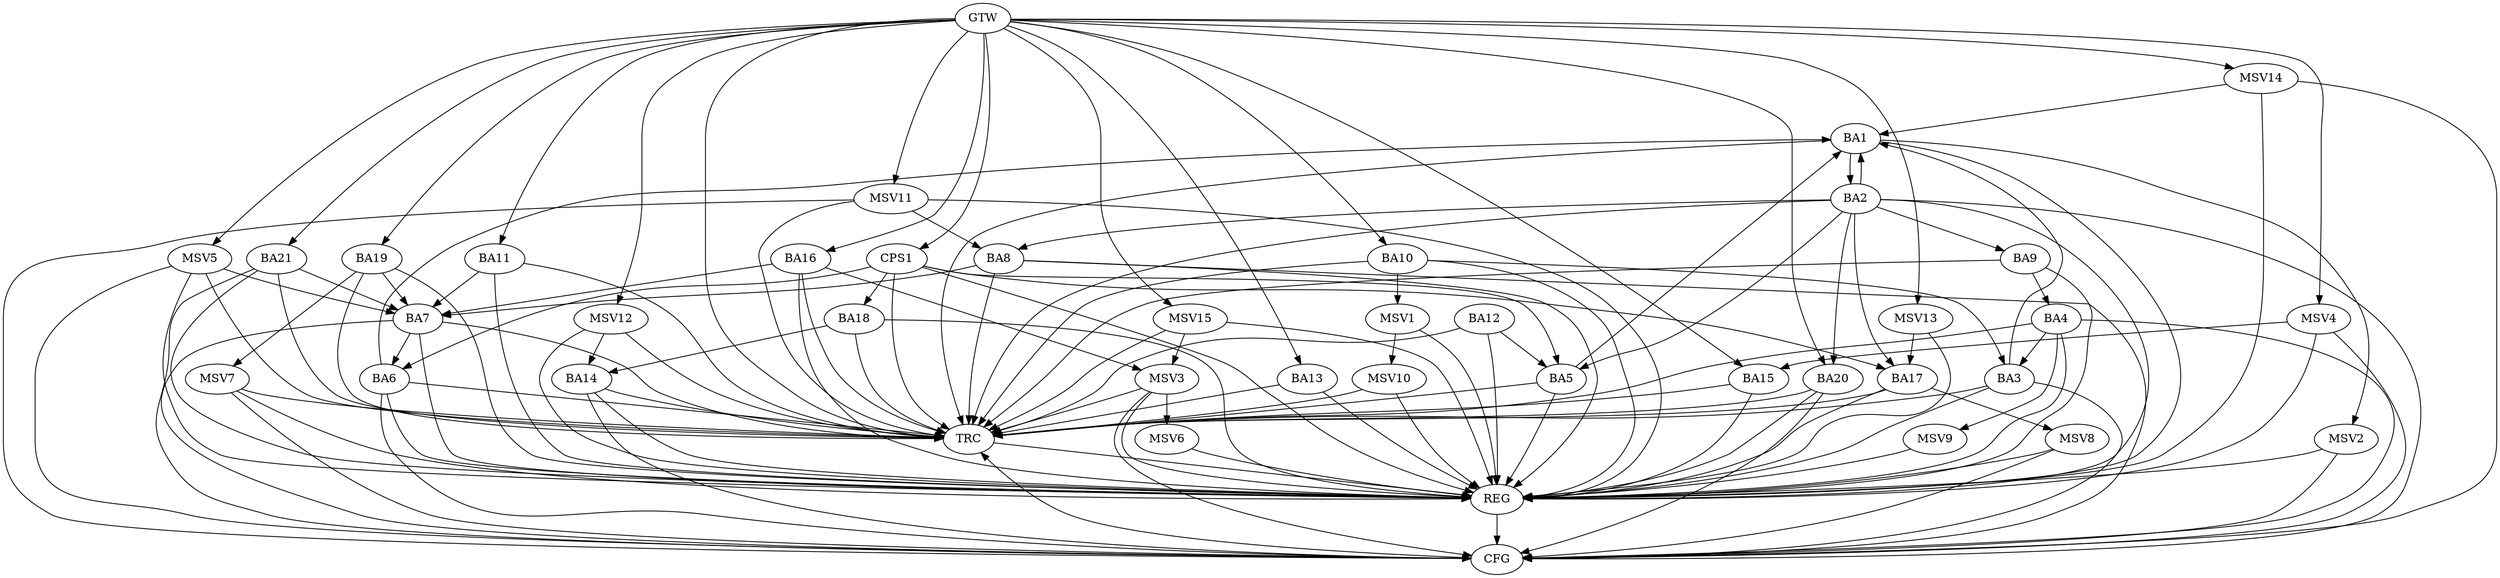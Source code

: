 strict digraph G {
  BA1 [ label="BA1" ];
  BA2 [ label="BA2" ];
  BA3 [ label="BA3" ];
  BA4 [ label="BA4" ];
  BA5 [ label="BA5" ];
  BA6 [ label="BA6" ];
  BA7 [ label="BA7" ];
  BA8 [ label="BA8" ];
  BA9 [ label="BA9" ];
  BA10 [ label="BA10" ];
  BA11 [ label="BA11" ];
  BA12 [ label="BA12" ];
  BA13 [ label="BA13" ];
  BA14 [ label="BA14" ];
  BA15 [ label="BA15" ];
  BA16 [ label="BA16" ];
  BA17 [ label="BA17" ];
  BA18 [ label="BA18" ];
  BA19 [ label="BA19" ];
  BA20 [ label="BA20" ];
  BA21 [ label="BA21" ];
  CPS1 [ label="CPS1" ];
  GTW [ label="GTW" ];
  REG [ label="REG" ];
  CFG [ label="CFG" ];
  TRC [ label="TRC" ];
  MSV1 [ label="MSV1" ];
  MSV2 [ label="MSV2" ];
  MSV3 [ label="MSV3" ];
  MSV4 [ label="MSV4" ];
  MSV5 [ label="MSV5" ];
  MSV6 [ label="MSV6" ];
  MSV7 [ label="MSV7" ];
  MSV8 [ label="MSV8" ];
  MSV9 [ label="MSV9" ];
  MSV10 [ label="MSV10" ];
  MSV11 [ label="MSV11" ];
  MSV12 [ label="MSV12" ];
  MSV13 [ label="MSV13" ];
  MSV14 [ label="MSV14" ];
  MSV15 [ label="MSV15" ];
  BA1 -> BA2;
  BA2 -> BA1;
  BA3 -> BA1;
  BA4 -> BA3;
  BA5 -> BA1;
  BA6 -> BA1;
  BA7 -> BA6;
  BA8 -> BA7;
  BA9 -> BA4;
  BA10 -> BA3;
  BA11 -> BA7;
  BA12 -> BA5;
  BA16 -> BA7;
  BA18 -> BA14;
  BA19 -> BA7;
  BA21 -> BA7;
  CPS1 -> BA18;
  CPS1 -> BA17;
  CPS1 -> BA5;
  CPS1 -> BA6;
  GTW -> BA10;
  GTW -> BA11;
  GTW -> BA13;
  GTW -> BA15;
  GTW -> BA16;
  GTW -> BA19;
  GTW -> BA20;
  GTW -> BA21;
  GTW -> CPS1;
  BA1 -> REG;
  BA2 -> REG;
  BA3 -> REG;
  BA4 -> REG;
  BA5 -> REG;
  BA6 -> REG;
  BA7 -> REG;
  BA8 -> REG;
  BA9 -> REG;
  BA10 -> REG;
  BA11 -> REG;
  BA12 -> REG;
  BA13 -> REG;
  BA14 -> REG;
  BA15 -> REG;
  BA16 -> REG;
  BA17 -> REG;
  BA18 -> REG;
  BA19 -> REG;
  BA20 -> REG;
  BA21 -> REG;
  CPS1 -> REG;
  BA14 -> CFG;
  BA21 -> CFG;
  BA7 -> CFG;
  BA8 -> CFG;
  BA20 -> CFG;
  BA4 -> CFG;
  BA3 -> CFG;
  BA6 -> CFG;
  BA2 -> CFG;
  REG -> CFG;
  BA1 -> TRC;
  BA2 -> TRC;
  BA3 -> TRC;
  BA4 -> TRC;
  BA5 -> TRC;
  BA6 -> TRC;
  BA7 -> TRC;
  BA8 -> TRC;
  BA9 -> TRC;
  BA10 -> TRC;
  BA11 -> TRC;
  BA12 -> TRC;
  BA13 -> TRC;
  BA14 -> TRC;
  BA15 -> TRC;
  BA16 -> TRC;
  BA17 -> TRC;
  BA18 -> TRC;
  BA19 -> TRC;
  BA20 -> TRC;
  BA21 -> TRC;
  CPS1 -> TRC;
  GTW -> TRC;
  CFG -> TRC;
  TRC -> REG;
  BA2 -> BA5;
  BA2 -> BA8;
  BA2 -> BA9;
  BA2 -> BA20;
  BA2 -> BA17;
  BA10 -> MSV1;
  MSV1 -> REG;
  BA1 -> MSV2;
  MSV2 -> REG;
  MSV2 -> CFG;
  BA16 -> MSV3;
  MSV3 -> REG;
  MSV3 -> TRC;
  MSV3 -> CFG;
  MSV4 -> BA15;
  GTW -> MSV4;
  MSV4 -> REG;
  MSV4 -> CFG;
  MSV5 -> BA7;
  GTW -> MSV5;
  MSV5 -> REG;
  MSV5 -> TRC;
  MSV5 -> CFG;
  MSV3 -> MSV6;
  MSV6 -> REG;
  BA19 -> MSV7;
  MSV7 -> REG;
  MSV7 -> TRC;
  MSV7 -> CFG;
  BA17 -> MSV8;
  MSV8 -> REG;
  MSV8 -> CFG;
  BA4 -> MSV9;
  MSV9 -> REG;
  MSV1 -> MSV10;
  MSV10 -> REG;
  MSV10 -> TRC;
  MSV11 -> BA8;
  GTW -> MSV11;
  MSV11 -> REG;
  MSV11 -> TRC;
  MSV11 -> CFG;
  MSV12 -> BA14;
  GTW -> MSV12;
  MSV12 -> REG;
  MSV12 -> TRC;
  MSV13 -> BA17;
  GTW -> MSV13;
  MSV13 -> REG;
  MSV14 -> BA1;
  GTW -> MSV14;
  MSV14 -> REG;
  MSV14 -> CFG;
  MSV15 -> MSV3;
  GTW -> MSV15;
  MSV15 -> REG;
  MSV15 -> TRC;
}
